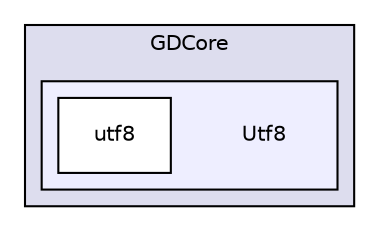digraph "Utf8" {
  compound=true
  node [ fontsize="10", fontname="Helvetica"];
  edge [ labelfontsize="10", labelfontname="Helvetica"];
  subgraph clusterdir_abd3e9346511fbf501c65c6da6d93dcd {
    graph [ bgcolor="#ddddee", pencolor="black", label="GDCore" fontname="Helvetica", fontsize="10", URL="dir_abd3e9346511fbf501c65c6da6d93dcd.html"]
  subgraph clusterdir_10930f3c8f69712be9ebe734759bf622 {
    graph [ bgcolor="#eeeeff", pencolor="black", label="" URL="dir_10930f3c8f69712be9ebe734759bf622.html"];
    dir_10930f3c8f69712be9ebe734759bf622 [shape=plaintext label="Utf8"];
    dir_8dce0db741535d417ccef573bc50338a [shape=box label="utf8" color="black" fillcolor="white" style="filled" URL="dir_8dce0db741535d417ccef573bc50338a.html"];
  }
  }
}
